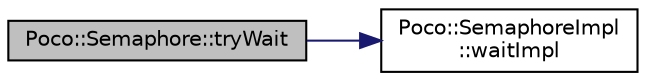 digraph "Poco::Semaphore::tryWait"
{
 // LATEX_PDF_SIZE
  edge [fontname="Helvetica",fontsize="10",labelfontname="Helvetica",labelfontsize="10"];
  node [fontname="Helvetica",fontsize="10",shape=record];
  rankdir="LR";
  Node1 [label="Poco::Semaphore::tryWait",height=0.2,width=0.4,color="black", fillcolor="grey75", style="filled", fontcolor="black",tooltip=" "];
  Node1 -> Node2 [color="midnightblue",fontsize="10",style="solid",fontname="Helvetica"];
  Node2 [label="Poco::SemaphoreImpl\l::waitImpl",height=0.2,width=0.4,color="black", fillcolor="white", style="filled",URL="$classPoco_1_1SemaphoreImpl.html#a52f642d64cca0c0495ce81b2a6d4ad38",tooltip=" "];
}
